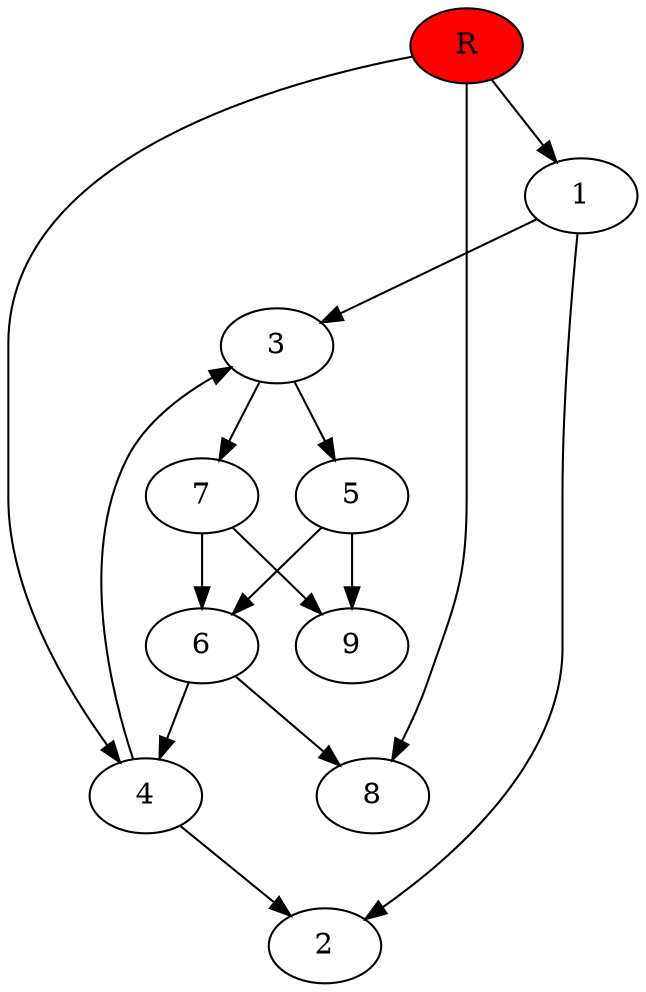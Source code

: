 digraph prb3988 {
	1
	2
	3
	4
	5
	6
	7
	8
	R [fillcolor="#ff0000" style=filled]
	1 -> 2
	1 -> 3
	3 -> 5
	3 -> 7
	4 -> 2
	4 -> 3
	5 -> 6
	5 -> 9
	6 -> 4
	6 -> 8
	7 -> 6
	7 -> 9
	R -> 1
	R -> 4
	R -> 8
}
